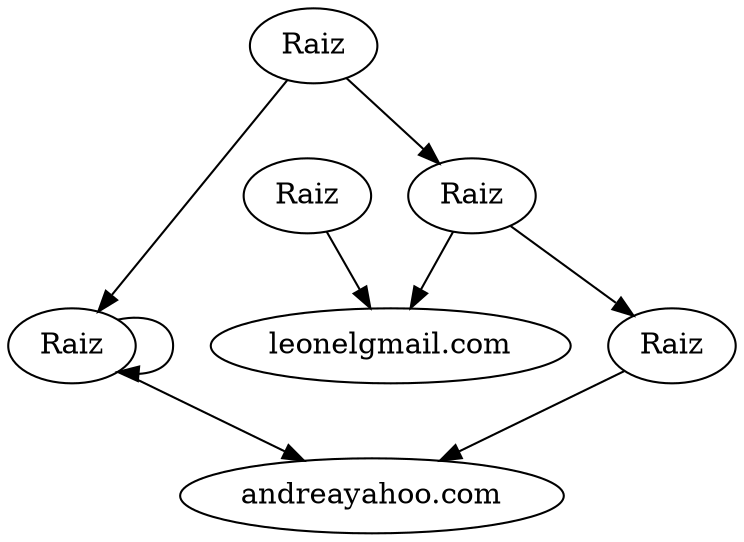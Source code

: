 // GraficaListaSimple
digraph {
	0 [label=Raiz]
	5 [label=a]
		0 -> 5 [constraint=true]
	5 [label=a]
	2 [label=l]
		5 -> 5 [constraint=true]
	1 [label=Raiz]
	3 [label=l]
		1 -> 3 [constraint=true]
	4 [label=Raiz]
	6 [label=a]
		4 -> 6 [constraint=true]
	0 [label=Raiz]
	1 [label=Raiz]
		0 -> 1 [constraint=true]
	1 [label=Raiz]
	4 [label=Raiz]
		1 -> 4 [constraint=true]
	5 [label=Raiz]
	6 [label="andreayahoo.com"]
		5 -> 6 [constraint=true]
	2 [label=Raiz]
	3 [label="leonelgmail.com"]
		2 -> 3 [constraint=true]
}